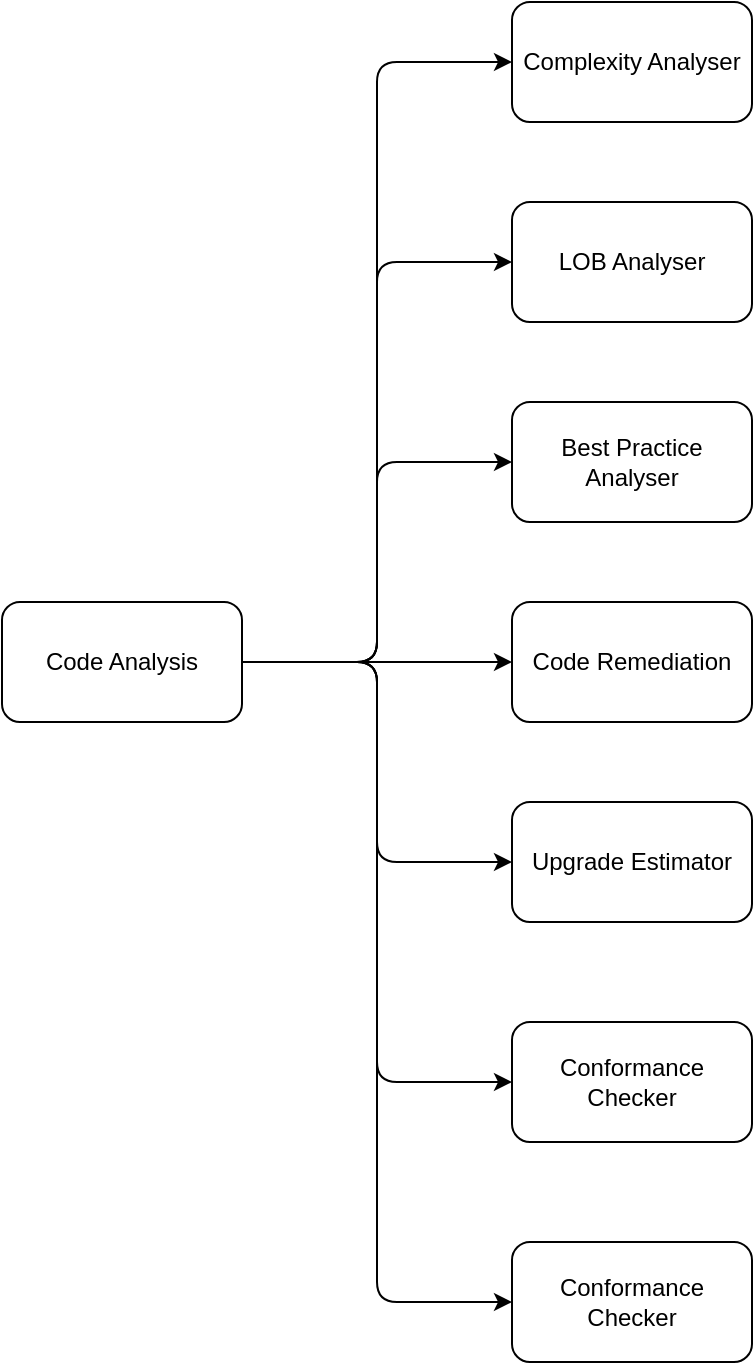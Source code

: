 <mxfile version="14.9.6" type="github" pages="2">
  <diagram id="7HXjE6ObOg7EycyGYVgp" name="All">
    <mxGraphModel dx="1422" dy="804" grid="1" gridSize="10" guides="1" tooltips="1" connect="1" arrows="1" fold="1" page="1" pageScale="1" pageWidth="850" pageHeight="1100" math="0" shadow="0">
      <root>
        <mxCell id="O5K8vnUmYNmQ1eStEbvF-0" />
        <mxCell id="O5K8vnUmYNmQ1eStEbvF-1" parent="O5K8vnUmYNmQ1eStEbvF-0" />
        <mxCell id="O5K8vnUmYNmQ1eStEbvF-4" style="edgeStyle=orthogonalEdgeStyle;orthogonalLoop=1;jettySize=auto;html=1;entryX=0;entryY=0.5;entryDx=0;entryDy=0;rounded=1;" edge="1" parent="O5K8vnUmYNmQ1eStEbvF-1" source="O5K8vnUmYNmQ1eStEbvF-2" target="O5K8vnUmYNmQ1eStEbvF-3">
          <mxGeometry relative="1" as="geometry" />
        </mxCell>
        <mxCell id="O5K8vnUmYNmQ1eStEbvF-9" style="edgeStyle=orthogonalEdgeStyle;rounded=1;orthogonalLoop=1;jettySize=auto;html=1;entryX=0;entryY=0.5;entryDx=0;entryDy=0;" edge="1" parent="O5K8vnUmYNmQ1eStEbvF-1" source="O5K8vnUmYNmQ1eStEbvF-2" target="O5K8vnUmYNmQ1eStEbvF-5">
          <mxGeometry relative="1" as="geometry" />
        </mxCell>
        <mxCell id="O5K8vnUmYNmQ1eStEbvF-10" style="edgeStyle=orthogonalEdgeStyle;rounded=1;orthogonalLoop=1;jettySize=auto;html=1;entryX=0;entryY=0.5;entryDx=0;entryDy=0;" edge="1" parent="O5K8vnUmYNmQ1eStEbvF-1" source="O5K8vnUmYNmQ1eStEbvF-2" target="O5K8vnUmYNmQ1eStEbvF-6">
          <mxGeometry relative="1" as="geometry" />
        </mxCell>
        <mxCell id="O5K8vnUmYNmQ1eStEbvF-11" style="edgeStyle=orthogonalEdgeStyle;rounded=1;orthogonalLoop=1;jettySize=auto;html=1;entryX=0;entryY=0.5;entryDx=0;entryDy=0;" edge="1" parent="O5K8vnUmYNmQ1eStEbvF-1" source="O5K8vnUmYNmQ1eStEbvF-2" target="O5K8vnUmYNmQ1eStEbvF-7">
          <mxGeometry relative="1" as="geometry" />
        </mxCell>
        <mxCell id="O5K8vnUmYNmQ1eStEbvF-12" style="edgeStyle=orthogonalEdgeStyle;rounded=1;orthogonalLoop=1;jettySize=auto;html=1;entryX=0;entryY=0.5;entryDx=0;entryDy=0;" edge="1" parent="O5K8vnUmYNmQ1eStEbvF-1" source="O5K8vnUmYNmQ1eStEbvF-2" target="O5K8vnUmYNmQ1eStEbvF-8">
          <mxGeometry relative="1" as="geometry" />
        </mxCell>
        <mxCell id="O5K8vnUmYNmQ1eStEbvF-14" style="edgeStyle=orthogonalEdgeStyle;rounded=1;orthogonalLoop=1;jettySize=auto;html=1;entryX=0;entryY=0.5;entryDx=0;entryDy=0;" edge="1" parent="O5K8vnUmYNmQ1eStEbvF-1" source="O5K8vnUmYNmQ1eStEbvF-2" target="O5K8vnUmYNmQ1eStEbvF-13">
          <mxGeometry relative="1" as="geometry" />
        </mxCell>
        <mxCell id="O5K8vnUmYNmQ1eStEbvF-16" style="edgeStyle=orthogonalEdgeStyle;rounded=1;orthogonalLoop=1;jettySize=auto;html=1;entryX=0;entryY=0.5;entryDx=0;entryDy=0;" edge="1" parent="O5K8vnUmYNmQ1eStEbvF-1" source="O5K8vnUmYNmQ1eStEbvF-2" target="O5K8vnUmYNmQ1eStEbvF-15">
          <mxGeometry relative="1" as="geometry" />
        </mxCell>
        <mxCell id="O5K8vnUmYNmQ1eStEbvF-2" value="Code Analysis" style="rounded=1;whiteSpace=wrap;html=1;" vertex="1" parent="O5K8vnUmYNmQ1eStEbvF-1">
          <mxGeometry x="170" y="420" width="120" height="60" as="geometry" />
        </mxCell>
        <mxCell id="O5K8vnUmYNmQ1eStEbvF-3" value="Complexity Analyser" style="rounded=1;whiteSpace=wrap;html=1;" vertex="1" parent="O5K8vnUmYNmQ1eStEbvF-1">
          <mxGeometry x="425" y="120" width="120" height="60" as="geometry" />
        </mxCell>
        <mxCell id="O5K8vnUmYNmQ1eStEbvF-5" value="LOB Analyser" style="rounded=1;whiteSpace=wrap;html=1;" vertex="1" parent="O5K8vnUmYNmQ1eStEbvF-1">
          <mxGeometry x="425" y="220" width="120" height="60" as="geometry" />
        </mxCell>
        <mxCell id="O5K8vnUmYNmQ1eStEbvF-6" value="Best Practice Analyser" style="rounded=1;whiteSpace=wrap;html=1;" vertex="1" parent="O5K8vnUmYNmQ1eStEbvF-1">
          <mxGeometry x="425" y="320" width="120" height="60" as="geometry" />
        </mxCell>
        <mxCell id="O5K8vnUmYNmQ1eStEbvF-7" value="Code Remediation" style="rounded=1;whiteSpace=wrap;html=1;" vertex="1" parent="O5K8vnUmYNmQ1eStEbvF-1">
          <mxGeometry x="425" y="420" width="120" height="60" as="geometry" />
        </mxCell>
        <mxCell id="O5K8vnUmYNmQ1eStEbvF-8" value="Upgrade Estimator" style="rounded=1;whiteSpace=wrap;html=1;" vertex="1" parent="O5K8vnUmYNmQ1eStEbvF-1">
          <mxGeometry x="425" y="520" width="120" height="60" as="geometry" />
        </mxCell>
        <mxCell id="O5K8vnUmYNmQ1eStEbvF-13" value="Conformance Checker" style="rounded=1;whiteSpace=wrap;html=1;" vertex="1" parent="O5K8vnUmYNmQ1eStEbvF-1">
          <mxGeometry x="425" y="630" width="120" height="60" as="geometry" />
        </mxCell>
        <mxCell id="O5K8vnUmYNmQ1eStEbvF-15" value="Conformance Checker" style="rounded=1;whiteSpace=wrap;html=1;" vertex="1" parent="O5K8vnUmYNmQ1eStEbvF-1">
          <mxGeometry x="425" y="740" width="120" height="60" as="geometry" />
        </mxCell>
      </root>
    </mxGraphModel>
  </diagram>
  <diagram id="2fOATp7VRbVMXY4XSMcZ" name="Remediation">
    <mxGraphModel dx="1422" dy="804" grid="1" gridSize="10" guides="1" tooltips="1" connect="1" arrows="1" fold="1" page="1" pageScale="1" pageWidth="850" pageHeight="1100" math="0" shadow="0">
      <root>
        <mxCell id="0" />
        <mxCell id="1" parent="0" />
      </root>
    </mxGraphModel>
  </diagram>
</mxfile>
